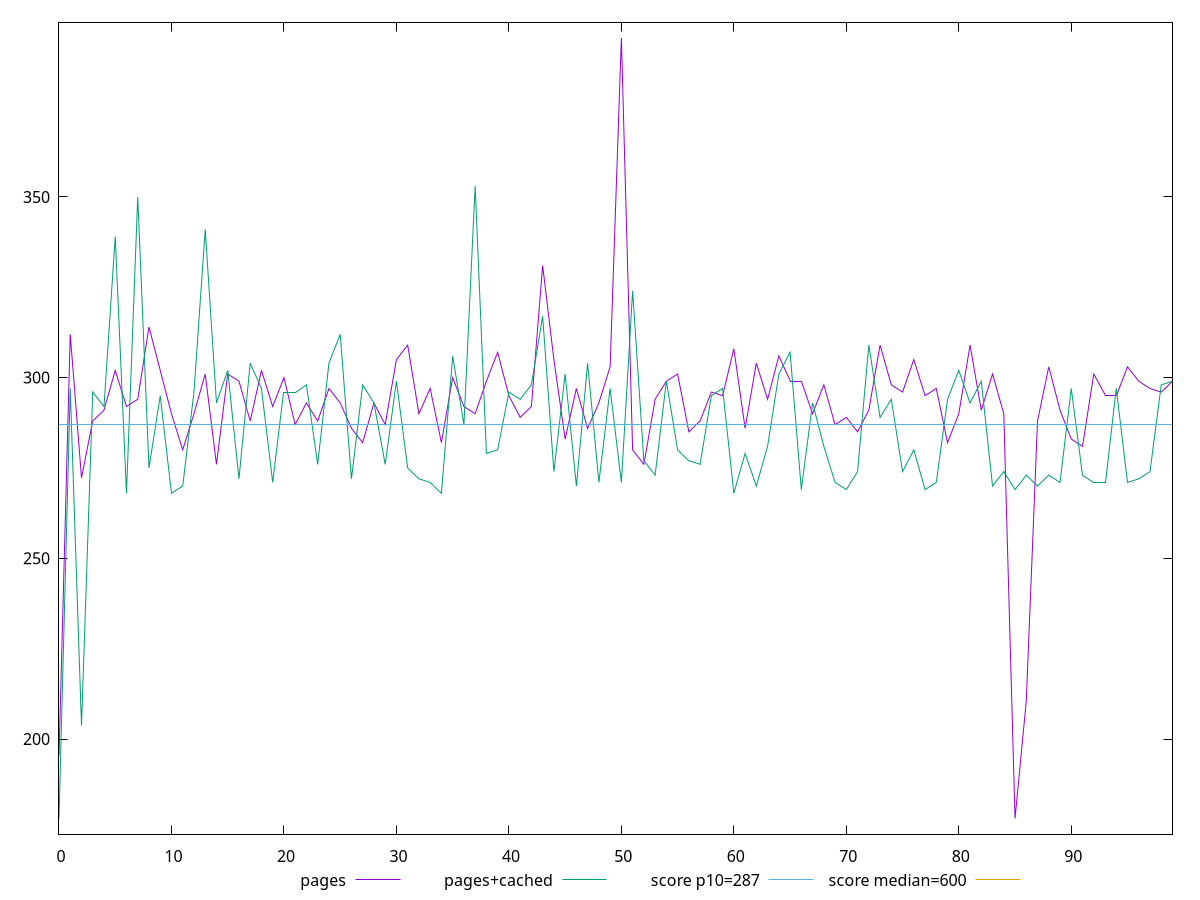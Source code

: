 reset

$pages <<EOF
0 195.5
1 312
2 272.27800000000025
3 288
4 291
5 302
6 292
7 294
8 313.9999999999982
9 302.0000000000018
10 290
11 280
12 290
13 301
14 276
15 301
16 299
17 288
18 302
19 291.9999999999982
20 300
21 287
22 293
23 287.9999999999982
24 297
25 293.0000000000018
26 286
27 282.0000000000018
28 292.9999999999982
29 287
30 305.0000000000018
31 309
32 289.9999999999982
33 297
34 282
35 300
36 292
37 290.0000000000018
38 299.0000000000018
39 307
40 294.9999999999982
41 289
42 292
43 331
44 305
45 282.9999999999982
46 297
47 285.91400000000067
48 293
49 303
50 393.9999999999982
51 280.0000000000018
52 275.9999999999982
53 294
54 299
55 301
56 285
57 288
58 296
59 295
60 308
61 286
62 304
63 294
64 306.0000000000018
65 299
66 299
67 289.9999999999982
68 298.0000000000018
69 287
70 289
71 285
72 291
73 309
74 297.9999999999982
75 295.9999999999982
76 305
77 295
78 297
79 282
80 290.0000000000018
81 309
82 291
83 301
84 289.9999999999982
85 178
86 210.50950000000012
87 288
88 302.9999999999982
89 290.9999999999982
90 283
91 281
92 301
93 294.9999999999982
94 295
95 303
96 298.9999999999982
97 297
98 296
99 299
EOF

$pagesCached <<EOF
0 178
1 296.9999999999982
2 203.73649999999998
3 295.9999999999991
4 291.99999999999727
5 339.0000000000018
6 267.9999999999991
7 350
8 275
9 294.9999999999991
10 267.9999999999982
11 270
12 296
13 340.9999999999991
14 292.9999999999991
15 302
16 272
17 304
18 296.9999999999982
19 270.9999999999982
20 295.9999999999982
21 295.9999999999982
22 298
23 275.99999999999545
24 304
25 311.9999999999991
26 272
27 298.0000000000009
28 293
29 275.9999999999991
30 299
31 275
32 272
33 270.99999999999727
34 267.9999999999982
35 305.99999999999727
36 287.0000000000018
37 352.99999999999727
38 279
39 280
40 296.0000000000009
41 293.9999999999991
42 298.0000000000018
43 317
44 274
45 300.99999999999727
46 270
47 304
48 271
49 296.99999999999727
50 271
51 323.9999999999991
52 276.9999999999982
53 273
54 298.9999999999982
55 280
56 276.9999999999982
57 275.9999999999982
58 295
59 297.0000000000009
60 268
61 278.9999999999991
62 270
63 280.9999999999991
64 301
65 307
66 268.99999999999727
67 292.9999999999982
68 281
69 271
70 269
71 274
72 308.9999999999982
73 289
74 293.9999999999982
75 274
76 280
77 268.9999999999991
78 271.0000000000009
79 294
80 301.9999999999982
81 292.9999999999982
82 299
83 270.0000000000009
84 273.9999999999982
85 269
86 273
87 270.0000000000018
88 272.9999999999982
89 270.9999999999982
90 297
91 272.9999999999991
92 271
93 270.9999999999991
94 297
95 271.0000000000018
96 271.9999999999982
97 273.9999999999982
98 297.9999999999991
99 299.0000000000018
EOF

set key outside below
set xrange [0:99]
set yrange [173.68000000000004:398.3199999999981]
set trange [173.68000000000004:398.3199999999981]
set terminal svg size 640, 520 enhanced background rgb 'white'
set output "reprap/total-blocking-time/comparison/line/1_vs_2.svg"

plot $pages title "pages" with line, \
     $pagesCached title "pages+cached" with line, \
     287 title "score p10=287", \
     600 title "score median=600"

reset
